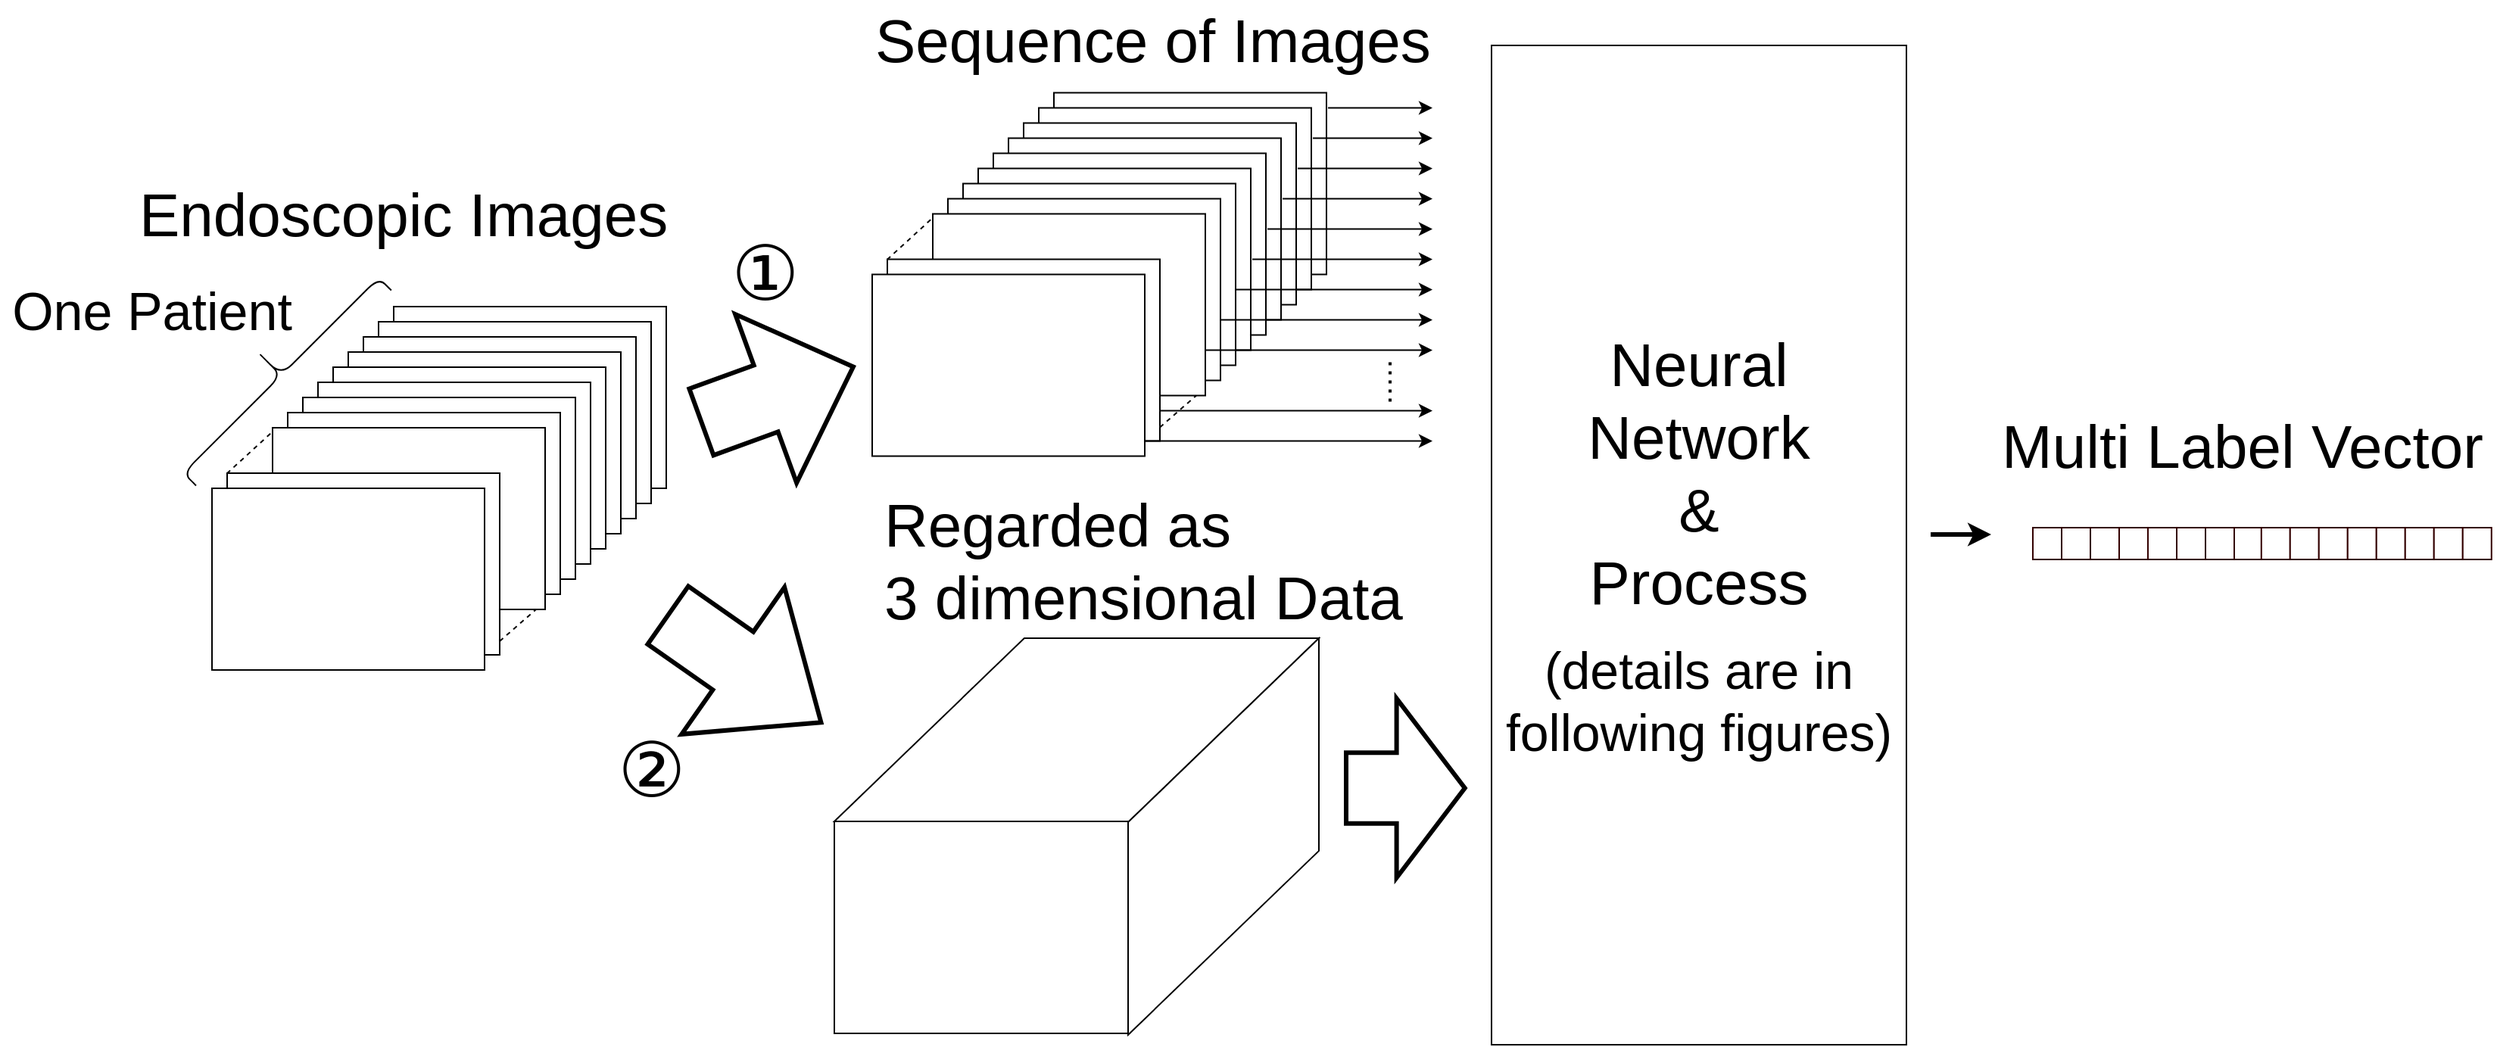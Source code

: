 <mxfile version="12.5.5" type="device"><diagram id="LJlvn_eN7_B9yyw2BRqZ" name="Page-1"><mxGraphModel dx="2461" dy="2450" grid="1" gridSize="10" guides="1" tooltips="1" connect="1" arrows="1" fold="1" page="1" pageScale="1" pageWidth="827" pageHeight="1169" math="0" shadow="0"><root><mxCell id="0"/><mxCell id="1" parent="0"/><mxCell id="wsB86Zvu5WprsDZRKFzO-258" value="" style="rounded=0;whiteSpace=wrap;html=1;" parent="1" vertex="1"><mxGeometry x="641" y="101.25" width="180" height="120" as="geometry"/></mxCell><mxCell id="wsB86Zvu5WprsDZRKFzO-259" value="" style="rounded=0;whiteSpace=wrap;html=1;" parent="1" vertex="1"><mxGeometry x="631" y="111.25" width="180" height="120" as="geometry"/></mxCell><mxCell id="wsB86Zvu5WprsDZRKFzO-260" value="" style="endArrow=none;dashed=1;html=1;exitX=0.996;exitY=0.003;exitDx=0;exitDy=0;exitPerimeter=0;" parent="1" source="wsB86Zvu5WprsDZRKFzO-270" edge="1"><mxGeometry width="50" height="50" relative="1" as="geometry"><mxPoint x="721" y="304.25" as="sourcePoint"/><mxPoint x="741" y="181.25" as="targetPoint"/></mxGeometry></mxCell><mxCell id="wsB86Zvu5WprsDZRKFzO-261" value="" style="rounded=0;whiteSpace=wrap;html=1;" parent="1" vertex="1"><mxGeometry x="621" y="121.25" width="180" height="120" as="geometry"/></mxCell><mxCell id="wsB86Zvu5WprsDZRKFzO-262" value="" style="rounded=0;whiteSpace=wrap;html=1;" parent="1" vertex="1"><mxGeometry x="611" y="131.25" width="180" height="120" as="geometry"/></mxCell><mxCell id="wsB86Zvu5WprsDZRKFzO-263" value="" style="rounded=0;whiteSpace=wrap;html=1;" parent="1" vertex="1"><mxGeometry x="601" y="141.25" width="180" height="120" as="geometry"/></mxCell><mxCell id="wsB86Zvu5WprsDZRKFzO-264" value="" style="rounded=0;whiteSpace=wrap;html=1;" parent="1" vertex="1"><mxGeometry x="591" y="151.25" width="180" height="120" as="geometry"/></mxCell><mxCell id="wsB86Zvu5WprsDZRKFzO-265" value="" style="rounded=0;whiteSpace=wrap;html=1;" parent="1" vertex="1"><mxGeometry x="581" y="161.25" width="180" height="120" as="geometry"/></mxCell><mxCell id="wsB86Zvu5WprsDZRKFzO-266" value="" style="rounded=0;whiteSpace=wrap;html=1;" parent="1" vertex="1"><mxGeometry x="571" y="171.25" width="180" height="120" as="geometry"/></mxCell><mxCell id="wsB86Zvu5WprsDZRKFzO-267" value="" style="rounded=0;whiteSpace=wrap;html=1;" parent="1" vertex="1"><mxGeometry x="561" y="181.25" width="180" height="120" as="geometry"/></mxCell><mxCell id="wsB86Zvu5WprsDZRKFzO-268" value="" style="endArrow=none;dashed=1;html=1;exitX=0.977;exitY=0.936;exitDx=0;exitDy=0;exitPerimeter=0;" parent="1" edge="1"><mxGeometry width="50" height="50" relative="1" as="geometry"><mxPoint x="711" y="322.25" as="sourcePoint"/><mxPoint x="735" y="301.25" as="targetPoint"/></mxGeometry></mxCell><mxCell id="wsB86Zvu5WprsDZRKFzO-269" value="" style="endArrow=none;dashed=1;html=1;exitX=-0.001;exitY=0.002;exitDx=0;exitDy=0;exitPerimeter=0;entryX=0.002;entryY=0.019;entryDx=0;entryDy=0;entryPerimeter=0;" parent="1" source="wsB86Zvu5WprsDZRKFzO-270" target="wsB86Zvu5WprsDZRKFzO-267" edge="1"><mxGeometry width="50" height="50" relative="1" as="geometry"><mxPoint x="720" y="221.25" as="sourcePoint"/><mxPoint x="751" y="191.25" as="targetPoint"/></mxGeometry></mxCell><mxCell id="wsB86Zvu5WprsDZRKFzO-270" value="" style="rounded=0;whiteSpace=wrap;html=1;" parent="1" vertex="1"><mxGeometry x="531" y="211.25" width="180" height="120" as="geometry"/></mxCell><mxCell id="wsB86Zvu5WprsDZRKFzO-271" value="" style="rounded=0;whiteSpace=wrap;html=1;" parent="1" vertex="1"><mxGeometry x="521" y="221.25" width="180" height="120" as="geometry"/></mxCell><mxCell id="wsB86Zvu5WprsDZRKFzO-272" value="&lt;font style=&quot;font-size: 40px&quot;&gt;Endoscopic Images&lt;/font&gt;" style="text;html=1;resizable=0;points=[];autosize=1;align=left;verticalAlign=top;spacingTop=-4;" parent="1" vertex="1"><mxGeometry x="35" y="155" width="360" height="30" as="geometry"/></mxCell><mxCell id="wsB86Zvu5WprsDZRKFzO-276" value="" style="endArrow=classic;html=1;strokeWidth=1;" parent="1" edge="1"><mxGeometry width="50" height="50" relative="1" as="geometry"><mxPoint x="701" y="331.25" as="sourcePoint"/><mxPoint x="891" y="331.25" as="targetPoint"/></mxGeometry></mxCell><mxCell id="wsB86Zvu5WprsDZRKFzO-277" value="" style="endArrow=classic;html=1;strokeWidth=1;" parent="1" edge="1"><mxGeometry width="50" height="50" relative="1" as="geometry"><mxPoint x="711" y="311.25" as="sourcePoint"/><mxPoint x="891" y="311.25" as="targetPoint"/></mxGeometry></mxCell><mxCell id="wsB86Zvu5WprsDZRKFzO-278" value="" style="endArrow=classic;html=1;strokeWidth=1;" parent="1" edge="1"><mxGeometry width="50" height="50" relative="1" as="geometry"><mxPoint x="741" y="271.25" as="sourcePoint"/><mxPoint x="891" y="271.25" as="targetPoint"/></mxGeometry></mxCell><mxCell id="wsB86Zvu5WprsDZRKFzO-279" value="" style="endArrow=classic;html=1;strokeWidth=1;" parent="1" edge="1"><mxGeometry width="50" height="50" relative="1" as="geometry"><mxPoint x="751" y="251.25" as="sourcePoint"/><mxPoint x="891" y="251.25" as="targetPoint"/></mxGeometry></mxCell><mxCell id="wsB86Zvu5WprsDZRKFzO-280" value="" style="endArrow=classic;html=1;strokeWidth=1;" parent="1" edge="1"><mxGeometry width="50" height="50" relative="1" as="geometry"><mxPoint x="761" y="231.25" as="sourcePoint"/><mxPoint x="891" y="231.25" as="targetPoint"/></mxGeometry></mxCell><mxCell id="wsB86Zvu5WprsDZRKFzO-281" value="" style="endArrow=classic;html=1;strokeWidth=1;" parent="1" edge="1"><mxGeometry width="50" height="50" relative="1" as="geometry"><mxPoint x="772" y="211.25" as="sourcePoint"/><mxPoint x="891" y="211.25" as="targetPoint"/></mxGeometry></mxCell><mxCell id="wsB86Zvu5WprsDZRKFzO-283" value="" style="endArrow=classic;html=1;strokeWidth=1;" parent="1" edge="1"><mxGeometry width="50" height="50" relative="1" as="geometry"><mxPoint x="782" y="191.25" as="sourcePoint"/><mxPoint x="891" y="191.25" as="targetPoint"/></mxGeometry></mxCell><mxCell id="wsB86Zvu5WprsDZRKFzO-284" value="" style="endArrow=classic;html=1;strokeWidth=1;" parent="1" edge="1"><mxGeometry width="50" height="50" relative="1" as="geometry"><mxPoint x="792" y="171.25" as="sourcePoint"/><mxPoint x="891" y="171.25" as="targetPoint"/></mxGeometry></mxCell><mxCell id="wsB86Zvu5WprsDZRKFzO-285" value="" style="endArrow=classic;html=1;strokeWidth=1;" parent="1" edge="1"><mxGeometry width="50" height="50" relative="1" as="geometry"><mxPoint x="802" y="151.25" as="sourcePoint"/><mxPoint x="891" y="151.25" as="targetPoint"/></mxGeometry></mxCell><mxCell id="wsB86Zvu5WprsDZRKFzO-286" value="" style="endArrow=classic;html=1;strokeWidth=1;" parent="1" edge="1"><mxGeometry width="50" height="50" relative="1" as="geometry"><mxPoint x="822" y="111.25" as="sourcePoint"/><mxPoint x="891" y="111.25" as="targetPoint"/></mxGeometry></mxCell><mxCell id="wsB86Zvu5WprsDZRKFzO-298" value="" style="endArrow=classic;html=1;strokeWidth=1;" parent="1" edge="1"><mxGeometry width="50" height="50" relative="1" as="geometry"><mxPoint x="812" y="131.25" as="sourcePoint"/><mxPoint x="891" y="131.25" as="targetPoint"/></mxGeometry></mxCell><mxCell id="wsB86Zvu5WprsDZRKFzO-299" value="" style="endArrow=none;dashed=1;html=1;strokeWidth=2;dashPattern=1 2;" parent="1" edge="1"><mxGeometry width="50" height="50" relative="1" as="geometry"><mxPoint x="863" y="305.25" as="sourcePoint"/><mxPoint x="863" y="275.25" as="targetPoint"/></mxGeometry></mxCell><mxCell id="wsB86Zvu5WprsDZRKFzO-477" value="&lt;font style=&quot;font-size: 40px&quot;&gt;Multi Label Vector&lt;/font&gt;" style="text;html=1;resizable=0;points=[];autosize=1;align=left;verticalAlign=top;spacingTop=-4;" parent="1" vertex="1"><mxGeometry x="1265" y="308.25" width="330" height="30" as="geometry"/></mxCell><mxCell id="wsB86Zvu5WprsDZRKFzO-481" value="" style="rounded=0;whiteSpace=wrap;html=1;" parent="1" vertex="1"><mxGeometry x="205" y="242.5" width="180" height="120" as="geometry"/></mxCell><mxCell id="wsB86Zvu5WprsDZRKFzO-482" value="" style="rounded=0;whiteSpace=wrap;html=1;" parent="1" vertex="1"><mxGeometry x="195" y="252.5" width="180" height="120" as="geometry"/></mxCell><mxCell id="wsB86Zvu5WprsDZRKFzO-483" value="" style="endArrow=none;dashed=1;html=1;exitX=0.996;exitY=0.003;exitDx=0;exitDy=0;exitPerimeter=0;" parent="1" source="wsB86Zvu5WprsDZRKFzO-493" edge="1"><mxGeometry width="50" height="50" relative="1" as="geometry"><mxPoint x="285" y="445.5" as="sourcePoint"/><mxPoint x="305" y="322.5" as="targetPoint"/></mxGeometry></mxCell><mxCell id="wsB86Zvu5WprsDZRKFzO-484" value="" style="rounded=0;whiteSpace=wrap;html=1;" parent="1" vertex="1"><mxGeometry x="185" y="262.5" width="180" height="120" as="geometry"/></mxCell><mxCell id="wsB86Zvu5WprsDZRKFzO-485" value="" style="rounded=0;whiteSpace=wrap;html=1;" parent="1" vertex="1"><mxGeometry x="175" y="272.5" width="180" height="120" as="geometry"/></mxCell><mxCell id="wsB86Zvu5WprsDZRKFzO-486" value="" style="rounded=0;whiteSpace=wrap;html=1;" parent="1" vertex="1"><mxGeometry x="165" y="282.5" width="180" height="120" as="geometry"/></mxCell><mxCell id="wsB86Zvu5WprsDZRKFzO-487" value="" style="rounded=0;whiteSpace=wrap;html=1;" parent="1" vertex="1"><mxGeometry x="155" y="292.5" width="180" height="120" as="geometry"/></mxCell><mxCell id="wsB86Zvu5WprsDZRKFzO-488" value="" style="rounded=0;whiteSpace=wrap;html=1;" parent="1" vertex="1"><mxGeometry x="145" y="302.5" width="180" height="120" as="geometry"/></mxCell><mxCell id="wsB86Zvu5WprsDZRKFzO-489" value="" style="rounded=0;whiteSpace=wrap;html=1;" parent="1" vertex="1"><mxGeometry x="135" y="312.5" width="180" height="120" as="geometry"/></mxCell><mxCell id="wsB86Zvu5WprsDZRKFzO-490" value="" style="rounded=0;whiteSpace=wrap;html=1;" parent="1" vertex="1"><mxGeometry x="125" y="322.5" width="180" height="120" as="geometry"/></mxCell><mxCell id="wsB86Zvu5WprsDZRKFzO-491" value="" style="endArrow=none;dashed=1;html=1;exitX=0.977;exitY=0.936;exitDx=0;exitDy=0;exitPerimeter=0;" parent="1" edge="1"><mxGeometry width="50" height="50" relative="1" as="geometry"><mxPoint x="275" y="463.5" as="sourcePoint"/><mxPoint x="299" y="442.5" as="targetPoint"/></mxGeometry></mxCell><mxCell id="wsB86Zvu5WprsDZRKFzO-492" value="" style="endArrow=none;dashed=1;html=1;exitX=-0.001;exitY=0.002;exitDx=0;exitDy=0;exitPerimeter=0;entryX=0.002;entryY=0.019;entryDx=0;entryDy=0;entryPerimeter=0;" parent="1" source="wsB86Zvu5WprsDZRKFzO-493" target="wsB86Zvu5WprsDZRKFzO-490" edge="1"><mxGeometry width="50" height="50" relative="1" as="geometry"><mxPoint x="284" y="362.5" as="sourcePoint"/><mxPoint x="315" y="332.5" as="targetPoint"/></mxGeometry></mxCell><mxCell id="wsB86Zvu5WprsDZRKFzO-493" value="" style="rounded=0;whiteSpace=wrap;html=1;" parent="1" vertex="1"><mxGeometry x="95" y="352.5" width="180" height="120" as="geometry"/></mxCell><mxCell id="wsB86Zvu5WprsDZRKFzO-494" value="" style="rounded=0;whiteSpace=wrap;html=1;" parent="1" vertex="1"><mxGeometry x="85" y="362.5" width="180" height="120" as="geometry"/></mxCell><mxCell id="wsB86Zvu5WprsDZRKFzO-496" value="" style="endArrow=classic;html=1;strokeWidth=3;" parent="1" edge="1"><mxGeometry width="50" height="50" relative="1" as="geometry"><mxPoint x="1220" y="393" as="sourcePoint"/><mxPoint x="1260" y="393" as="targetPoint"/></mxGeometry></mxCell><mxCell id="wsB86Zvu5WprsDZRKFzO-772" value="" style="rounded=0;whiteSpace=wrap;html=1;" parent="1" vertex="1"><mxGeometry x="496" y="582.5" width="195" height="140" as="geometry"/></mxCell><mxCell id="wsB86Zvu5WprsDZRKFzO-773" value="" style="shape=parallelogram;perimeter=parallelogramPerimeter;whiteSpace=wrap;html=1;size=0.392;" parent="1" vertex="1"><mxGeometry x="496" y="461.5" width="320" height="121" as="geometry"/></mxCell><mxCell id="wsB86Zvu5WprsDZRKFzO-774" value="" style="shape=parallelogram;perimeter=parallelogramPerimeter;whiteSpace=wrap;html=1;size=0.464;rotation=-90;direction=west;flipH=1;" parent="1" vertex="1"><mxGeometry x="622" y="529.5" width="262" height="126" as="geometry"/></mxCell><mxCell id="wsB86Zvu5WprsDZRKFzO-777" value="&lt;font style=&quot;font-size: 50px&quot;&gt;①&lt;/font&gt;" style="text;html=1;align=center;verticalAlign=middle;resizable=0;points=[];autosize=1;" parent="1" vertex="1"><mxGeometry x="420" y="205" width="60" height="30" as="geometry"/></mxCell><mxCell id="wsB86Zvu5WprsDZRKFzO-778" value="&lt;font style=&quot;font-size: 50px&quot;&gt;②&lt;/font&gt;" style="text;html=1;align=center;verticalAlign=middle;resizable=0;points=[];autosize=1;" parent="1" vertex="1"><mxGeometry x="345" y="532.5" width="60" height="30" as="geometry"/></mxCell><mxCell id="wsB86Zvu5WprsDZRKFzO-779" value="&lt;font&gt;&lt;span style=&quot;font-size: 40px&quot;&gt;Neural&lt;/span&gt;&lt;br&gt;&lt;span style=&quot;font-size: 40px&quot;&gt;Network&lt;/span&gt;&lt;br&gt;&lt;span style=&quot;font-size: 40px&quot;&gt;&amp;amp;&lt;/span&gt;&lt;br&gt;&lt;span style=&quot;font-size: 40px&quot;&gt;Process&lt;/span&gt;&lt;br&gt;&lt;br&gt;&lt;font style=&quot;font-size: 34px&quot;&gt;(details are in following figures)&lt;/font&gt;&lt;br&gt;&lt;/font&gt;" style="rounded=0;whiteSpace=wrap;html=1;" parent="1" vertex="1"><mxGeometry x="930" y="70" width="274" height="660" as="geometry"/></mxCell><mxCell id="Bs0xQUDJQ58EPMD_71T0-1" value="&lt;font style=&quot;font-size: 40px&quot;&gt;Sequence of Images&lt;/font&gt;" style="text;html=1;resizable=0;points=[];autosize=1;align=left;verticalAlign=top;spacingTop=-4;" parent="1" vertex="1"><mxGeometry x="521" y="40" width="380" height="30" as="geometry"/></mxCell><mxCell id="Bs0xQUDJQ58EPMD_71T0-2" value="&lt;font style=&quot;font-size: 40px&quot;&gt;Regarded as&lt;br&gt;3 dimensional Data&lt;/font&gt;" style="text;html=1;resizable=0;points=[];autosize=1;align=left;verticalAlign=top;spacingTop=-4;" parent="1" vertex="1"><mxGeometry x="527" y="359.5" width="360" height="50" as="geometry"/></mxCell><mxCell id="Bs0xQUDJQ58EPMD_71T0-5" value="" style="shape=curlyBracket;whiteSpace=wrap;html=1;rounded=1;rotation=45;size=0.664;" parent="1" vertex="1"><mxGeometry x="109.08" y="192.7" width="35" height="182.34" as="geometry"/></mxCell><mxCell id="Bs0xQUDJQ58EPMD_71T0-6" value="&lt;font style=&quot;font-size: 35px&quot;&gt;One Patient&lt;/font&gt;" style="text;html=1;align=center;verticalAlign=middle;resizable=0;points=[];autosize=1;" parent="1" vertex="1"><mxGeometry x="-55" y="230" width="200" height="30" as="geometry"/></mxCell><mxCell id="Bs0xQUDJQ58EPMD_71T0-7" value="" style="shape=singleArrow;whiteSpace=wrap;html=1;rotation=35;fillColor=#FFFFFF;arrowWidth=0.395;arrowSize=0.575;strokeWidth=3;" parent="1" vertex="1"><mxGeometry x="375" y="422.5" width="123.38" height="118.45" as="geometry"/></mxCell><mxCell id="Bs0xQUDJQ58EPMD_71T0-12" value="" style="rounded=0;whiteSpace=wrap;html=1;strokeColor=#330000;fillColor=#FFFFFF;" parent="1" vertex="1"><mxGeometry x="1287.5" y="388.5" width="19" height="21" as="geometry"/></mxCell><mxCell id="Bs0xQUDJQ58EPMD_71T0-13" value="" style="rounded=0;whiteSpace=wrap;html=1;strokeColor=#330000;fillColor=#FFFFFF;" parent="1" vertex="1"><mxGeometry x="1306.5" y="388.5" width="19" height="21" as="geometry"/></mxCell><mxCell id="Bs0xQUDJQ58EPMD_71T0-14" value="" style="rounded=0;whiteSpace=wrap;html=1;strokeColor=#330000;fillColor=#FFFFFF;" parent="1" vertex="1"><mxGeometry x="1325.5" y="388.5" width="19" height="21" as="geometry"/></mxCell><mxCell id="Bs0xQUDJQ58EPMD_71T0-15" value="" style="rounded=0;whiteSpace=wrap;html=1;strokeColor=#330000;fillColor=#FFFFFF;" parent="1" vertex="1"><mxGeometry x="1344.5" y="388.5" width="19" height="21" as="geometry"/></mxCell><mxCell id="Bs0xQUDJQ58EPMD_71T0-16" value="" style="rounded=0;whiteSpace=wrap;html=1;strokeColor=#330000;fillColor=#FFFFFF;" parent="1" vertex="1"><mxGeometry x="1363.5" y="388.5" width="19" height="21" as="geometry"/></mxCell><mxCell id="Bs0xQUDJQ58EPMD_71T0-17" value="" style="rounded=0;whiteSpace=wrap;html=1;strokeColor=#330000;fillColor=#FFFFFF;" parent="1" vertex="1"><mxGeometry x="1382.5" y="388.5" width="19" height="21" as="geometry"/></mxCell><mxCell id="Bs0xQUDJQ58EPMD_71T0-18" value="" style="rounded=0;whiteSpace=wrap;html=1;strokeColor=#330000;fillColor=#FFFFFF;" parent="1" vertex="1"><mxGeometry x="1401.5" y="388.5" width="19" height="21" as="geometry"/></mxCell><mxCell id="Bs0xQUDJQ58EPMD_71T0-19" value="" style="rounded=0;whiteSpace=wrap;html=1;strokeColor=#330000;fillColor=#FFFFFF;" parent="1" vertex="1"><mxGeometry x="1420.5" y="388.5" width="19" height="21" as="geometry"/></mxCell><mxCell id="Bs0xQUDJQ58EPMD_71T0-20" value="" style="rounded=0;whiteSpace=wrap;html=1;strokeColor=#330000;fillColor=#FFFFFF;" parent="1" vertex="1"><mxGeometry x="1438.39" y="388.5" width="19" height="21" as="geometry"/></mxCell><mxCell id="Bs0xQUDJQ58EPMD_71T0-21" value="" style="rounded=0;whiteSpace=wrap;html=1;strokeColor=#330000;fillColor=#FFFFFF;" parent="1" vertex="1"><mxGeometry x="1457.39" y="388.5" width="19" height="21" as="geometry"/></mxCell><mxCell id="Bs0xQUDJQ58EPMD_71T0-22" value="" style="rounded=0;whiteSpace=wrap;html=1;strokeColor=#330000;fillColor=#FFFFFF;" parent="1" vertex="1"><mxGeometry x="1476.39" y="388.5" width="19" height="21" as="geometry"/></mxCell><mxCell id="Bs0xQUDJQ58EPMD_71T0-23" value="" style="rounded=0;whiteSpace=wrap;html=1;strokeColor=#330000;fillColor=#FFFFFF;" parent="1" vertex="1"><mxGeometry x="1495.39" y="388.5" width="19" height="21" as="geometry"/></mxCell><mxCell id="Bs0xQUDJQ58EPMD_71T0-24" value="" style="rounded=0;whiteSpace=wrap;html=1;strokeColor=#330000;fillColor=#FFFFFF;" parent="1" vertex="1"><mxGeometry x="1514.39" y="388.5" width="19" height="21" as="geometry"/></mxCell><mxCell id="Bs0xQUDJQ58EPMD_71T0-25" value="" style="rounded=0;whiteSpace=wrap;html=1;strokeColor=#330000;fillColor=#FFFFFF;" parent="1" vertex="1"><mxGeometry x="1533.39" y="388.5" width="19" height="21" as="geometry"/></mxCell><mxCell id="Bs0xQUDJQ58EPMD_71T0-26" value="" style="rounded=0;whiteSpace=wrap;html=1;strokeColor=#330000;fillColor=#FFFFFF;" parent="1" vertex="1"><mxGeometry x="1552.39" y="388.5" width="19" height="21" as="geometry"/></mxCell><mxCell id="Bs0xQUDJQ58EPMD_71T0-27" value="" style="rounded=0;whiteSpace=wrap;html=1;strokeColor=#330000;fillColor=#FFFFFF;" parent="1" vertex="1"><mxGeometry x="1571.39" y="388.5" width="19" height="21" as="geometry"/></mxCell><mxCell id="roF08qTNX1KIVtmwLTf7-1" value="" style="shape=singleArrow;whiteSpace=wrap;html=1;rotation=-20;fillColor=#FFFFFF;arrowWidth=0.395;arrowSize=0.575;strokeWidth=3;" parent="1" vertex="1"><mxGeometry x="405" y="241.25" width="106.69" height="118.45" as="geometry"/></mxCell><mxCell id="roF08qTNX1KIVtmwLTf7-2" value="" style="shape=singleArrow;whiteSpace=wrap;html=1;rotation=0;fillColor=#FFFFFF;arrowWidth=0.395;arrowSize=0.575;strokeWidth=3;" parent="1" vertex="1"><mxGeometry x="834" y="501.28" width="78.38" height="118.45" as="geometry"/></mxCell></root></mxGraphModel></diagram></mxfile>